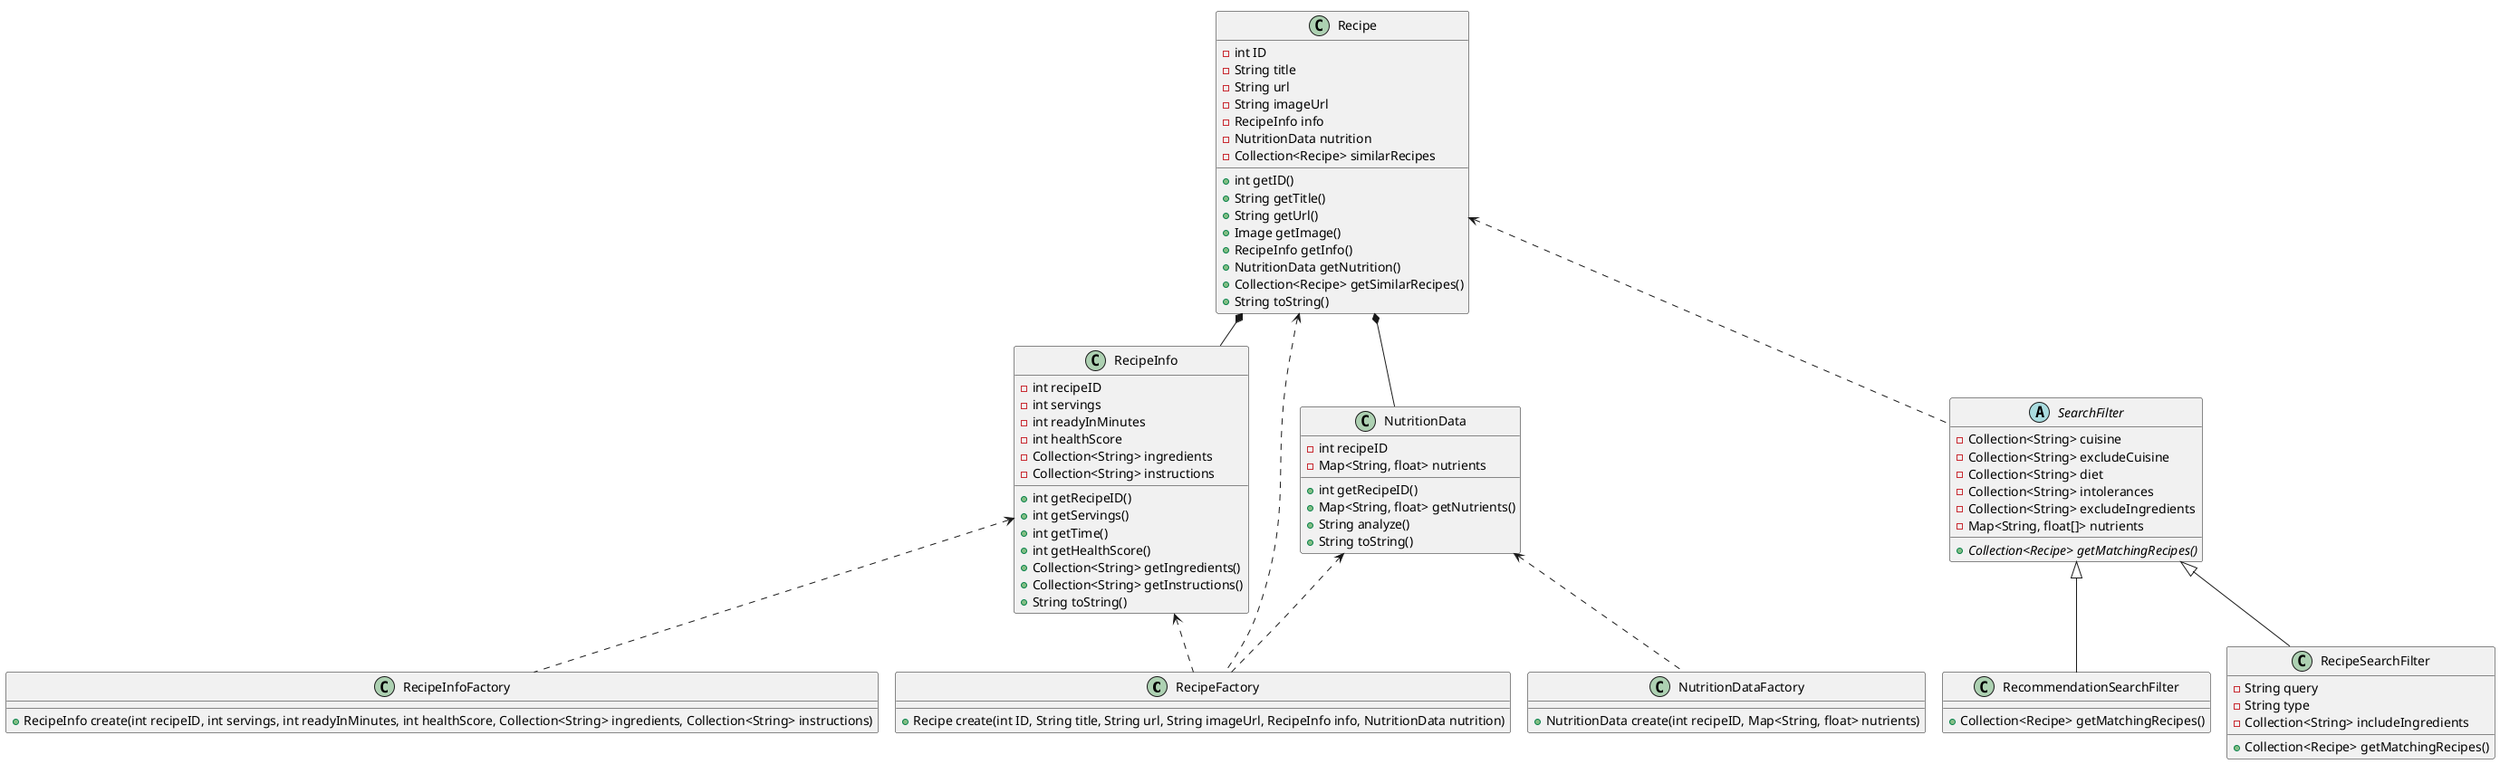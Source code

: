 @startuml

!pragma layout smetana

class RecipeFactory {

    + Recipe create(int ID, String title, String url, String imageUrl, RecipeInfo info, NutritionData nutrition)

}

class RecipeInfoFactory {

    + RecipeInfo create(int recipeID, int servings, int readyInMinutes, int healthScore, Collection<String> ingredients, Collection<String> instructions)

}

class NutritionDataFactory {

    + NutritionData create(int recipeID, Map<String, float> nutrients)

}

class Recipe {

    - int ID
    - String title
    - String url
    - String imageUrl
    - RecipeInfo info
    - NutritionData nutrition
    - Collection<Recipe> similarRecipes

    + int getID()
    + String getTitle()
    + String getUrl()
    + Image getImage()
    + RecipeInfo getInfo()
    + NutritionData getNutrition()
    + Collection<Recipe> getSimilarRecipes()
    + String toString()

}

class RecipeInfo {

    - int recipeID
    - int servings
    - int readyInMinutes
    - int healthScore
    - Collection<String> ingredients
    - Collection<String> instructions

    + int getRecipeID()
    + int getServings()
    + int getTime()
    + int getHealthScore()
    + Collection<String> getIngredients()
    + Collection<String> getInstructions()
    + String toString()

}

class NutritionData {

    - int recipeID
    - Map<String, float> nutrients

    + int getRecipeID()
    + Map<String, float> getNutrients()
    + String analyze()
    + String toString()

}

abstract class SearchFilter {

    - Collection<String> cuisine
    - Collection<String> excludeCuisine
    - Collection<String> diet
    - Collection<String> intolerances
    - Collection<String> excludeIngredients
    - Map<String, float[]> nutrients

    + {abstract} Collection<Recipe> getMatchingRecipes()

}

class RecipeSearchFilter {

    - String query
    - String type
    - Collection<String> includeIngredients

    + Collection<Recipe> getMatchingRecipes()

}

class RecommendationSearchFilter {

    + Collection<Recipe> getMatchingRecipes()

}

Recipe <.. RecipeFactory
RecipeInfo <.. RecipeFactory
NutritionData <.. RecipeFactory
RecipeInfo <.. RecipeInfoFactory
NutritionData <.. NutritionDataFactory

Recipe *-- RecipeInfo
Recipe *-- NutritionData

Recipe <.. SearchFilter

SearchFilter <|-- RecipeSearchFilter
SearchFilter <|-- RecommendationSearchFilter

@enduml